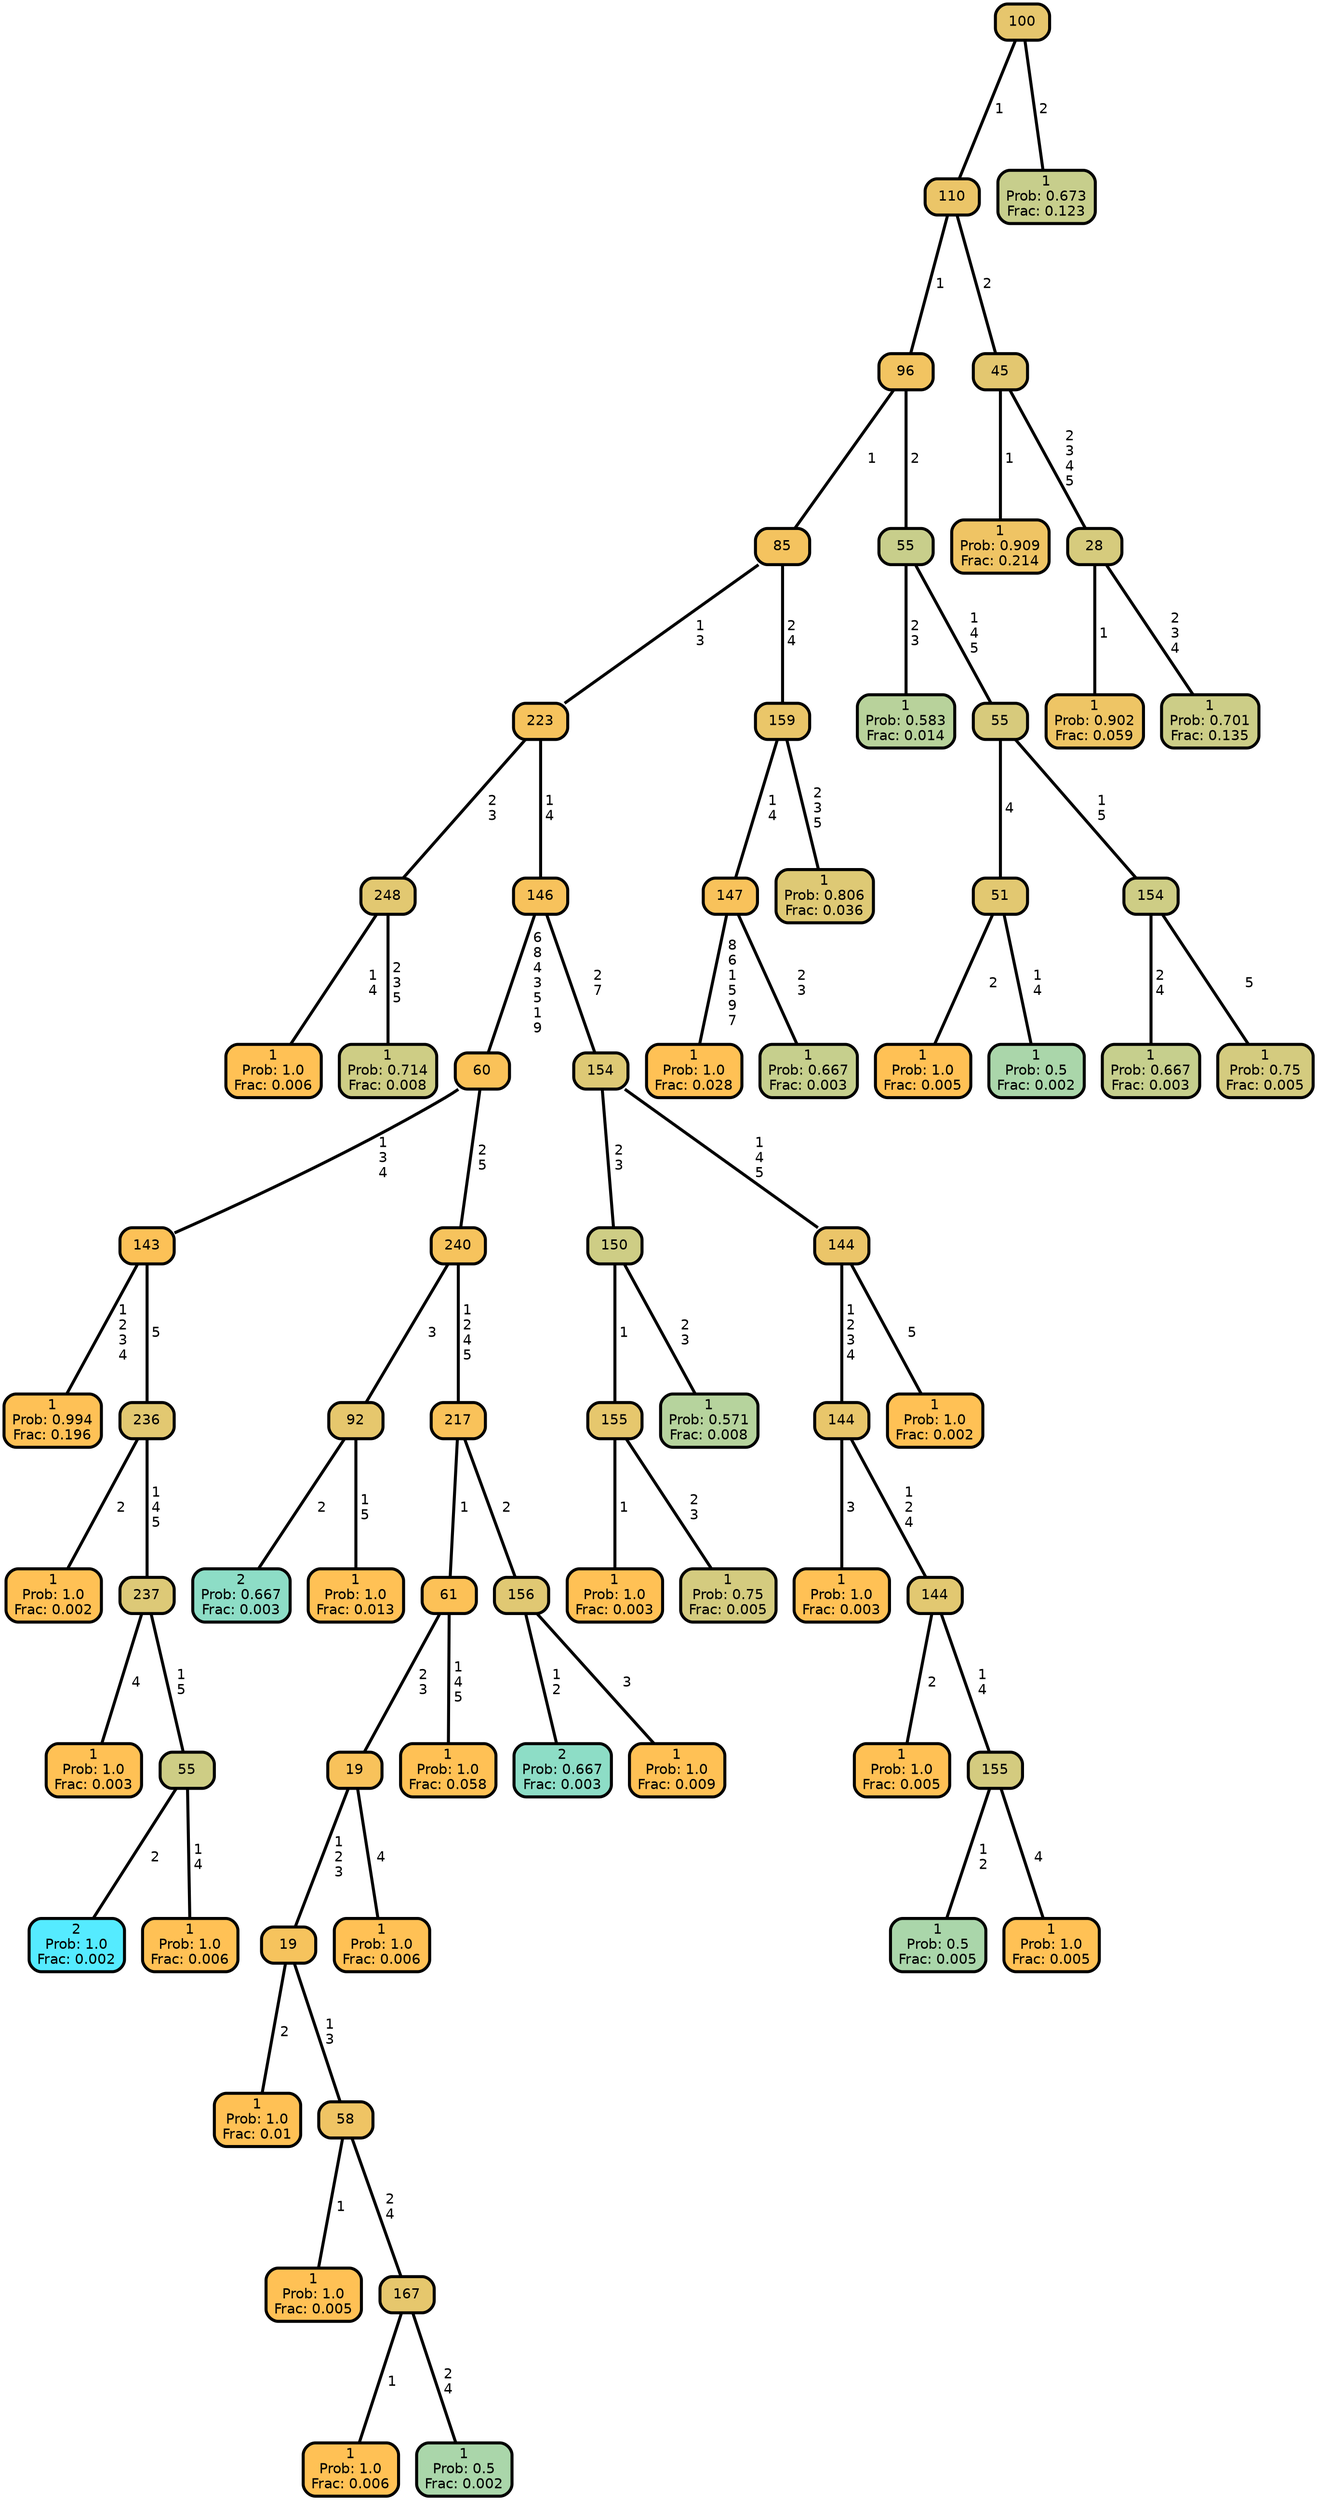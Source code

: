 graph Tree {
node [shape=box, style="filled, rounded",color="black",penwidth="3",fontcolor="black",                 fontname=helvetica] ;
graph [ranksep="0 equally", splines=straight,                 bgcolor=transparent, dpi=200] ;
edge [fontname=helvetica, color=black] ;
0 [label="1
Prob: 1.0
Frac: 0.006", fillcolor="#ffc155"] ;
1 [label="248", fillcolor="#e2c871"] ;
2 [label="1
Prob: 0.714
Frac: 0.008", fillcolor="#cecd85"] ;
3 [label="223", fillcolor="#f6c35d"] ;
4 [label="1
Prob: 0.994
Frac: 0.196", fillcolor="#fec156"] ;
5 [label="143", fillcolor="#fcc157"] ;
6 [label="1
Prob: 1.0
Frac: 0.002", fillcolor="#ffc155"] ;
7 [label="236", fillcolor="#e2c871"] ;
8 [label="1
Prob: 1.0
Frac: 0.003", fillcolor="#ffc155"] ;
9 [label="237", fillcolor="#ddc977"] ;
10 [label="2
Prob: 1.0
Frac: 0.002", fillcolor="#55ebff"] ;
11 [label="55", fillcolor="#cecd85"] ;
12 [label="1
Prob: 1.0
Frac: 0.006", fillcolor="#ffc155"] ;
13 [label="60", fillcolor="#fac259"] ;
14 [label="2
Prob: 0.667
Frac: 0.003", fillcolor="#8dddc6"] ;
15 [label="92", fillcolor="#e6c76d"] ;
16 [label="1
Prob: 1.0
Frac: 0.013", fillcolor="#ffc155"] ;
17 [label="240", fillcolor="#f6c35d"] ;
18 [label="1
Prob: 1.0
Frac: 0.01", fillcolor="#ffc155"] ;
19 [label="19", fillcolor="#f6c35d"] ;
20 [label="1
Prob: 1.0
Frac: 0.005", fillcolor="#ffc155"] ;
21 [label="58", fillcolor="#efc464"] ;
22 [label="1
Prob: 1.0
Frac: 0.006", fillcolor="#ffc155"] ;
23 [label="167", fillcolor="#e6c76d"] ;
24 [label="1
Prob: 0.5
Frac: 0.002", fillcolor="#aad6aa"] ;
25 [label="19", fillcolor="#f8c25b"] ;
26 [label="1
Prob: 1.0
Frac: 0.006", fillcolor="#ffc155"] ;
27 [label="61", fillcolor="#fcc157"] ;
28 [label="1
Prob: 1.0
Frac: 0.058", fillcolor="#ffc155"] ;
29 [label="217", fillcolor="#f9c25a"] ;
30 [label="2
Prob: 0.667
Frac: 0.003", fillcolor="#8dddc6"] ;
31 [label="156", fillcolor="#e0c873"] ;
32 [label="1
Prob: 1.0
Frac: 0.009", fillcolor="#ffc155"] ;
33 [label="146", fillcolor="#f7c25c"] ;
34 [label="1
Prob: 1.0
Frac: 0.003", fillcolor="#ffc155"] ;
35 [label="155", fillcolor="#e6c76d"] ;
36 [label="1
Prob: 0.75
Frac: 0.005", fillcolor="#d4cb7f"] ;
37 [label="150", fillcolor="#cecd85"] ;
38 [label="1
Prob: 0.571
Frac: 0.008", fillcolor="#b6d39d"] ;
39 [label="154", fillcolor="#dec975"] ;
40 [label="1
Prob: 1.0
Frac: 0.003", fillcolor="#ffc155"] ;
41 [label="144", fillcolor="#e8c66b"] ;
42 [label="1
Prob: 1.0
Frac: 0.005", fillcolor="#ffc155"] ;
43 [label="144", fillcolor="#e2c871"] ;
44 [label="1
Prob: 0.5
Frac: 0.005", fillcolor="#aad6aa"] ;
45 [label="155", fillcolor="#d4cb7f"] ;
46 [label="1
Prob: 1.0
Frac: 0.005", fillcolor="#ffc155"] ;
47 [label="144", fillcolor="#ebc569"] ;
48 [label="1
Prob: 1.0
Frac: 0.002", fillcolor="#ffc155"] ;
49 [label="85", fillcolor="#f4c35f"] ;
50 [label="1
Prob: 1.0
Frac: 0.028", fillcolor="#ffc155"] ;
51 [label="147", fillcolor="#f8c25b"] ;
52 [label="1
Prob: 0.667
Frac: 0.003", fillcolor="#c6cf8d"] ;
53 [label="159", fillcolor="#eac669"] ;
54 [label="1
Prob: 0.806
Frac: 0.036", fillcolor="#dec975"] ;
55 [label="96", fillcolor="#f2c461"] ;
56 [label="1
Prob: 0.583
Frac: 0.014", fillcolor="#b8d29b"] ;
57 [label="55", fillcolor="#c8ce8b"] ;
58 [label="1
Prob: 1.0
Frac: 0.005", fillcolor="#ffc155"] ;
59 [label="51", fillcolor="#e2c871"] ;
60 [label="1
Prob: 0.5
Frac: 0.002", fillcolor="#aad6aa"] ;
61 [label="55", fillcolor="#d7ca7c"] ;
62 [label="1
Prob: 0.667
Frac: 0.003", fillcolor="#c6cf8d"] ;
63 [label="154", fillcolor="#cecd85"] ;
64 [label="1
Prob: 0.75
Frac: 0.005", fillcolor="#d4cb7f"] ;
65 [label="110", fillcolor="#ebc568"] ;
66 [label="1
Prob: 0.909
Frac: 0.214", fillcolor="#efc464"] ;
67 [label="45", fillcolor="#e3c770"] ;
68 [label="1
Prob: 0.902
Frac: 0.059", fillcolor="#eec565"] ;
69 [label="28", fillcolor="#d6cb7d"] ;
70 [label="1
Prob: 0.701
Frac: 0.135", fillcolor="#cccd87"] ;
71 [label="100", fillcolor="#e6c66d"] ;
72 [label="1
Prob: 0.673
Frac: 0.123", fillcolor="#c7ce8c"] ;
1 -- 0 [label=" 1\n 4",penwidth=3] ;
1 -- 2 [label=" 2\n 3\n 5",penwidth=3] ;
3 -- 1 [label=" 2\n 3",penwidth=3] ;
3 -- 33 [label=" 1\n 4",penwidth=3] ;
5 -- 4 [label=" 1\n 2\n 3\n 4",penwidth=3] ;
5 -- 7 [label=" 5",penwidth=3] ;
7 -- 6 [label=" 2",penwidth=3] ;
7 -- 9 [label=" 1\n 4\n 5",penwidth=3] ;
9 -- 8 [label=" 4",penwidth=3] ;
9 -- 11 [label=" 1\n 5",penwidth=3] ;
11 -- 10 [label=" 2",penwidth=3] ;
11 -- 12 [label=" 1\n 4",penwidth=3] ;
13 -- 5 [label=" 1\n 3\n 4",penwidth=3] ;
13 -- 17 [label=" 2\n 5",penwidth=3] ;
15 -- 14 [label=" 2",penwidth=3] ;
15 -- 16 [label=" 1\n 5",penwidth=3] ;
17 -- 15 [label=" 3",penwidth=3] ;
17 -- 29 [label=" 1\n 2\n 4\n 5",penwidth=3] ;
19 -- 18 [label=" 2",penwidth=3] ;
19 -- 21 [label=" 1\n 3",penwidth=3] ;
21 -- 20 [label=" 1",penwidth=3] ;
21 -- 23 [label=" 2\n 4",penwidth=3] ;
23 -- 22 [label=" 1",penwidth=3] ;
23 -- 24 [label=" 2\n 4",penwidth=3] ;
25 -- 19 [label=" 1\n 2\n 3",penwidth=3] ;
25 -- 26 [label=" 4",penwidth=3] ;
27 -- 25 [label=" 2\n 3",penwidth=3] ;
27 -- 28 [label=" 1\n 4\n 5",penwidth=3] ;
29 -- 27 [label=" 1",penwidth=3] ;
29 -- 31 [label=" 2",penwidth=3] ;
31 -- 30 [label=" 1\n 2",penwidth=3] ;
31 -- 32 [label=" 3",penwidth=3] ;
33 -- 13 [label=" 6\n 8\n 4\n 3\n 5\n 1\n 9",penwidth=3] ;
33 -- 39 [label=" 2\n 7",penwidth=3] ;
35 -- 34 [label=" 1",penwidth=3] ;
35 -- 36 [label=" 2\n 3",penwidth=3] ;
37 -- 35 [label=" 1",penwidth=3] ;
37 -- 38 [label=" 2\n 3",penwidth=3] ;
39 -- 37 [label=" 2\n 3",penwidth=3] ;
39 -- 47 [label=" 1\n 4\n 5",penwidth=3] ;
41 -- 40 [label=" 3",penwidth=3] ;
41 -- 43 [label=" 1\n 2\n 4",penwidth=3] ;
43 -- 42 [label=" 2",penwidth=3] ;
43 -- 45 [label=" 1\n 4",penwidth=3] ;
45 -- 44 [label=" 1\n 2",penwidth=3] ;
45 -- 46 [label=" 4",penwidth=3] ;
47 -- 41 [label=" 1\n 2\n 3\n 4",penwidth=3] ;
47 -- 48 [label=" 5",penwidth=3] ;
49 -- 3 [label=" 1\n 3",penwidth=3] ;
49 -- 53 [label=" 2\n 4",penwidth=3] ;
51 -- 50 [label=" 8\n 6\n 1\n 5\n 9\n 7",penwidth=3] ;
51 -- 52 [label=" 2\n 3",penwidth=3] ;
53 -- 51 [label=" 1\n 4",penwidth=3] ;
53 -- 54 [label=" 2\n 3\n 5",penwidth=3] ;
55 -- 49 [label=" 1",penwidth=3] ;
55 -- 57 [label=" 2",penwidth=3] ;
57 -- 56 [label=" 2\n 3",penwidth=3] ;
57 -- 61 [label=" 1\n 4\n 5",penwidth=3] ;
59 -- 58 [label=" 2",penwidth=3] ;
59 -- 60 [label=" 1\n 4",penwidth=3] ;
61 -- 59 [label=" 4",penwidth=3] ;
61 -- 63 [label=" 1\n 5",penwidth=3] ;
63 -- 62 [label=" 2\n 4",penwidth=3] ;
63 -- 64 [label=" 5",penwidth=3] ;
65 -- 55 [label=" 1",penwidth=3] ;
65 -- 67 [label=" 2",penwidth=3] ;
67 -- 66 [label=" 1",penwidth=3] ;
67 -- 69 [label=" 2\n 3\n 4\n 5",penwidth=3] ;
69 -- 68 [label=" 1",penwidth=3] ;
69 -- 70 [label=" 2\n 3\n 4",penwidth=3] ;
71 -- 65 [label=" 1",penwidth=3] ;
71 -- 72 [label=" 2",penwidth=3] ;
{rank = same;}}